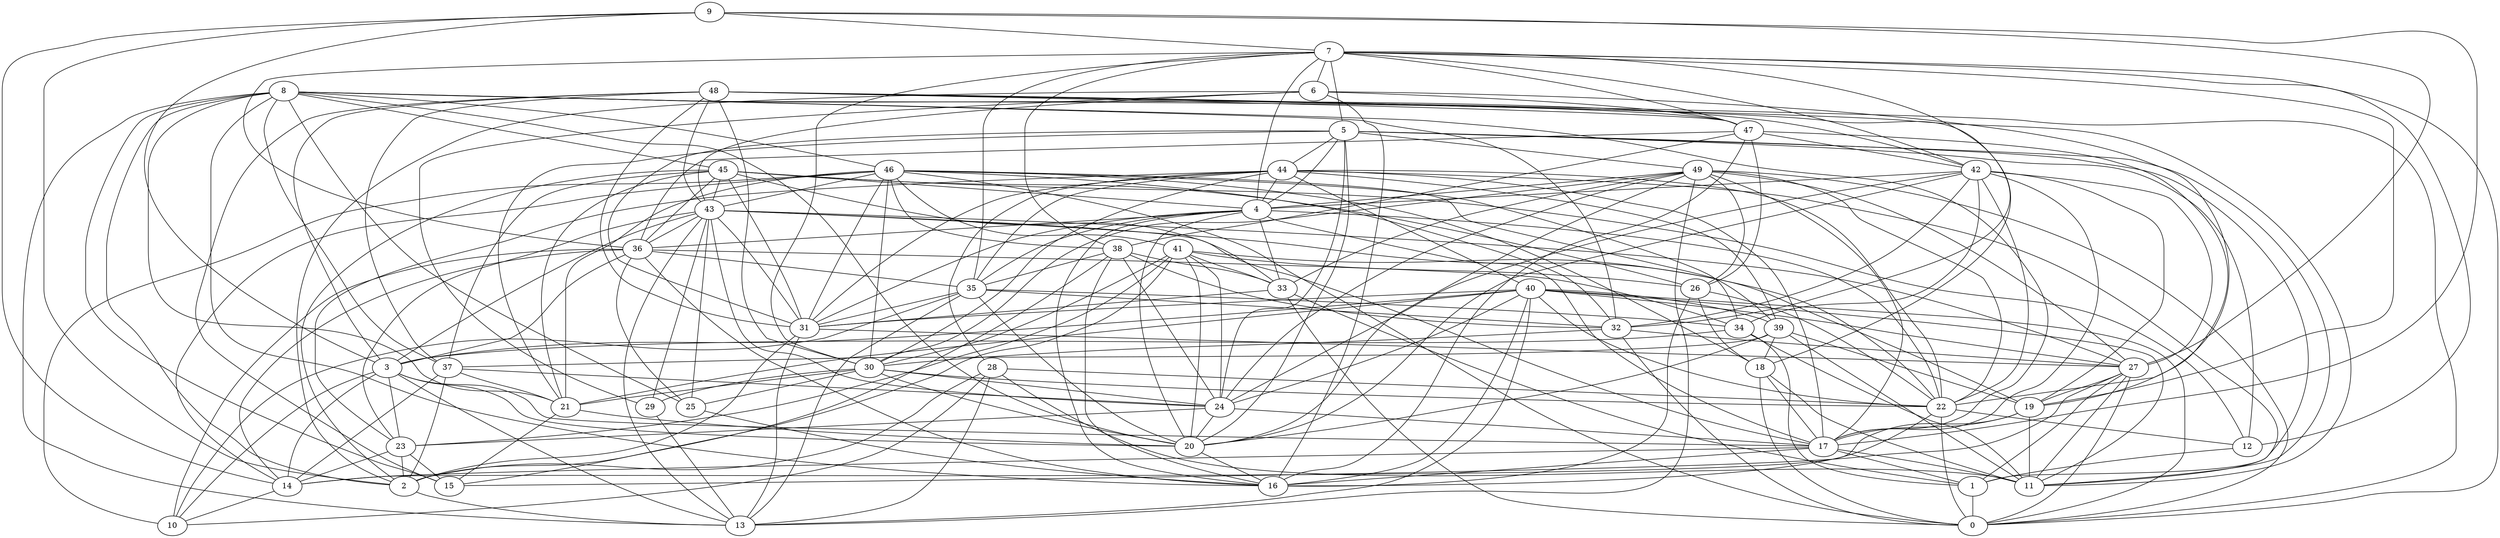 digraph GG_graph {

subgraph G_graph {
edge [color = black]
"24" -> "17" [dir = none]
"26" -> "22" [dir = none]
"5" -> "24" [dir = none]
"5" -> "49" [dir = none]
"5" -> "44" [dir = none]
"33" -> "0" [dir = none]
"42" -> "27" [dir = none]
"42" -> "17" [dir = none]
"49" -> "17" [dir = none]
"49" -> "33" [dir = none]
"49" -> "22" [dir = none]
"49" -> "30" [dir = none]
"39" -> "18" [dir = none]
"36" -> "25" [dir = none]
"36" -> "10" [dir = none]
"1" -> "0" [dir = none]
"7" -> "12" [dir = none]
"7" -> "36" [dir = none]
"7" -> "47" [dir = none]
"7" -> "4" [dir = none]
"7" -> "32" [dir = none]
"7" -> "6" [dir = none]
"7" -> "38" [dir = none]
"46" -> "14" [dir = none]
"46" -> "39" [dir = none]
"46" -> "30" [dir = none]
"46" -> "18" [dir = none]
"46" -> "41" [dir = none]
"41" -> "24" [dir = none]
"28" -> "10" [dir = none]
"40" -> "11" [dir = none]
"40" -> "31" [dir = none]
"17" -> "16" [dir = none]
"17" -> "11" [dir = none]
"17" -> "1" [dir = none]
"38" -> "24" [dir = none]
"8" -> "13" [dir = none]
"8" -> "2" [dir = none]
"8" -> "45" [dir = none]
"8" -> "15" [dir = none]
"8" -> "17" [dir = none]
"8" -> "20" [dir = none]
"8" -> "37" [dir = none]
"8" -> "32" [dir = none]
"8" -> "47" [dir = none]
"44" -> "11" [dir = none]
"44" -> "22" [dir = none]
"44" -> "28" [dir = none]
"22" -> "0" [dir = none]
"22" -> "16" [dir = none]
"9" -> "2" [dir = none]
"9" -> "7" [dir = none]
"43" -> "36" [dir = none]
"43" -> "22" [dir = none]
"43" -> "24" [dir = none]
"43" -> "17" [dir = none]
"43" -> "27" [dir = none]
"43" -> "13" [dir = none]
"43" -> "25" [dir = none]
"43" -> "29" [dir = none]
"48" -> "0" [dir = none]
"48" -> "43" [dir = none]
"18" -> "11" [dir = none]
"18" -> "17" [dir = none]
"19" -> "17" [dir = none]
"37" -> "21" [dir = none]
"37" -> "24" [dir = none]
"37" -> "14" [dir = none]
"37" -> "2" [dir = none]
"34" -> "1" [dir = none]
"34" -> "3" [dir = none]
"14" -> "10" [dir = none]
"47" -> "19" [dir = none]
"27" -> "15" [dir = none]
"27" -> "0" [dir = none]
"27" -> "11" [dir = none]
"35" -> "34" [dir = none]
"35" -> "20" [dir = none]
"20" -> "16" [dir = none]
"4" -> "33" [dir = none]
"4" -> "17" [dir = none]
"4" -> "31" [dir = none]
"21" -> "15" [dir = none]
"23" -> "14" [dir = none]
"3" -> "23" [dir = none]
"3" -> "17" [dir = none]
"3" -> "14" [dir = none]
"30" -> "29" [dir = none]
"30" -> "20" [dir = none]
"30" -> "22" [dir = none]
"6" -> "29" [dir = none]
"45" -> "31" [dir = none]
"45" -> "21" [dir = none]
"45" -> "36" [dir = none]
"45" -> "26" [dir = none]
"45" -> "43" [dir = none]
"45" -> "4" [dir = none]
"45" -> "12" [dir = none]
"47" -> "42" [dir = none]
"44" -> "30" [dir = none]
"40" -> "22" [dir = none]
"8" -> "21" [dir = none]
"41" -> "20" [dir = none]
"33" -> "1" [dir = none]
"38" -> "32" [dir = none]
"49" -> "24" [dir = none]
"24" -> "23" [dir = none]
"34" -> "11" [dir = none]
"46" -> "21" [dir = none]
"6" -> "16" [dir = none]
"5" -> "12" [dir = none]
"38" -> "16" [dir = none]
"48" -> "3" [dir = none]
"42" -> "32" [dir = none]
"5" -> "1" [dir = none]
"27" -> "1" [dir = none]
"23" -> "2" [dir = none]
"41" -> "23" [dir = none]
"48" -> "31" [dir = none]
"7" -> "5" [dir = none]
"9" -> "3" [dir = none]
"49" -> "13" [dir = none]
"40" -> "21" [dir = none]
"6" -> "47" [dir = none]
"3" -> "10" [dir = none]
"42" -> "34" [dir = none]
"4" -> "36" [dir = none]
"25" -> "16" [dir = none]
"46" -> "31" [dir = none]
"3" -> "20" [dir = none]
"7" -> "42" [dir = none]
"42" -> "20" [dir = none]
"31" -> "2" [dir = none]
"46" -> "38" [dir = none]
"48" -> "18" [dir = none]
"28" -> "11" [dir = none]
"9" -> "14" [dir = none]
"41" -> "30" [dir = none]
"41" -> "15" [dir = none]
"24" -> "20" [dir = none]
"7" -> "30" [dir = none]
"39" -> "11" [dir = none]
"48" -> "47" [dir = none]
"21" -> "20" [dir = none]
"12" -> "1" [dir = none]
"48" -> "37" [dir = none]
"35" -> "13" [dir = none]
"43" -> "3" [dir = none]
"40" -> "0" [dir = none]
"48" -> "30" [dir = none]
"36" -> "3" [dir = none]
"18" -> "0" [dir = none]
"44" -> "40" [dir = none]
"40" -> "27" [dir = none]
"39" -> "19" [dir = none]
"35" -> "10" [dir = none]
"42" -> "19" [dir = none]
"4" -> "20" [dir = none]
"38" -> "35" [dir = none]
"32" -> "0" [dir = none]
"2" -> "13" [dir = none]
"42" -> "22" [dir = none]
"40" -> "39" [dir = none]
"41" -> "33" [dir = none]
"32" -> "30" [dir = none]
"9" -> "17" [dir = none]
"5" -> "20" [dir = none]
"36" -> "14" [dir = none]
"46" -> "34" [dir = none]
"38" -> "33" [dir = none]
"44" -> "39" [dir = none]
"48" -> "15" [dir = none]
"35" -> "32" [dir = none]
"43" -> "31" [dir = none]
"49" -> "26" [dir = none]
"28" -> "13" [dir = none]
"7" -> "35" [dir = none]
"31" -> "27" [dir = none]
"49" -> "27" [dir = none]
"40" -> "16" [dir = none]
"41" -> "19" [dir = none]
"26" -> "18" [dir = none]
"32" -> "27" [dir = none]
"48" -> "11" [dir = none]
"8" -> "16" [dir = none]
"5" -> "11" [dir = none]
"40" -> "13" [dir = none]
"19" -> "11" [dir = none]
"38" -> "2" [dir = none]
"8" -> "46" [dir = none]
"8" -> "42" [dir = none]
"46" -> "32" [dir = none]
"27" -> "19" [dir = none]
"47" -> "38" [dir = none]
"7" -> "0" [dir = none]
"42" -> "4" [dir = none]
"49" -> "0" [dir = none]
"8" -> "25" [dir = none]
"30" -> "21" [dir = none]
"44" -> "4" [dir = none]
"30" -> "25" [dir = none]
"36" -> "16" [dir = none]
"44" -> "31" [dir = none]
"44" -> "23" [dir = none]
"6" -> "2" [dir = none]
"5" -> "21" [dir = none]
"30" -> "24" [dir = none]
"45" -> "2" [dir = none]
"4" -> "35" [dir = none]
"6" -> "22" [dir = none]
"36" -> "34" [dir = none]
"9" -> "27" [dir = none]
"4" -> "22" [dir = none]
"5" -> "4" [dir = none]
"17" -> "14" [dir = none]
"35" -> "31" [dir = none]
"40" -> "3" [dir = none]
"6" -> "43" [dir = none]
"5" -> "31" [dir = none]
"19" -> "14" [dir = none]
"28" -> "2" [dir = none]
"28" -> "22" [dir = none]
"42" -> "24" [dir = none]
"22" -> "12" [dir = none]
"31" -> "13" [dir = none]
"23" -> "15" [dir = none]
"39" -> "37" [dir = none]
"44" -> "35" [dir = none]
"49" -> "20" [dir = none]
"33" -> "31" [dir = none]
"44" -> "17" [dir = none]
"45" -> "33" [dir = none]
"41" -> "26" [dir = none]
"40" -> "24" [dir = none]
"39" -> "20" [dir = none]
"45" -> "37" [dir = none]
"4" -> "16" [dir = none]
"49" -> "4" [dir = none]
"7" -> "19" [dir = none]
"47" -> "26" [dir = none]
"46" -> "0" [dir = none]
"46" -> "10" [dir = none]
"29" -> "13" [dir = none]
"3" -> "13" [dir = none]
"26" -> "16" [dir = none]
"47" -> "36" [dir = none]
"47" -> "16" [dir = none]
"46" -> "43" [dir = none]
"36" -> "35" [dir = none]
"43" -> "23" [dir = none]
}

}
